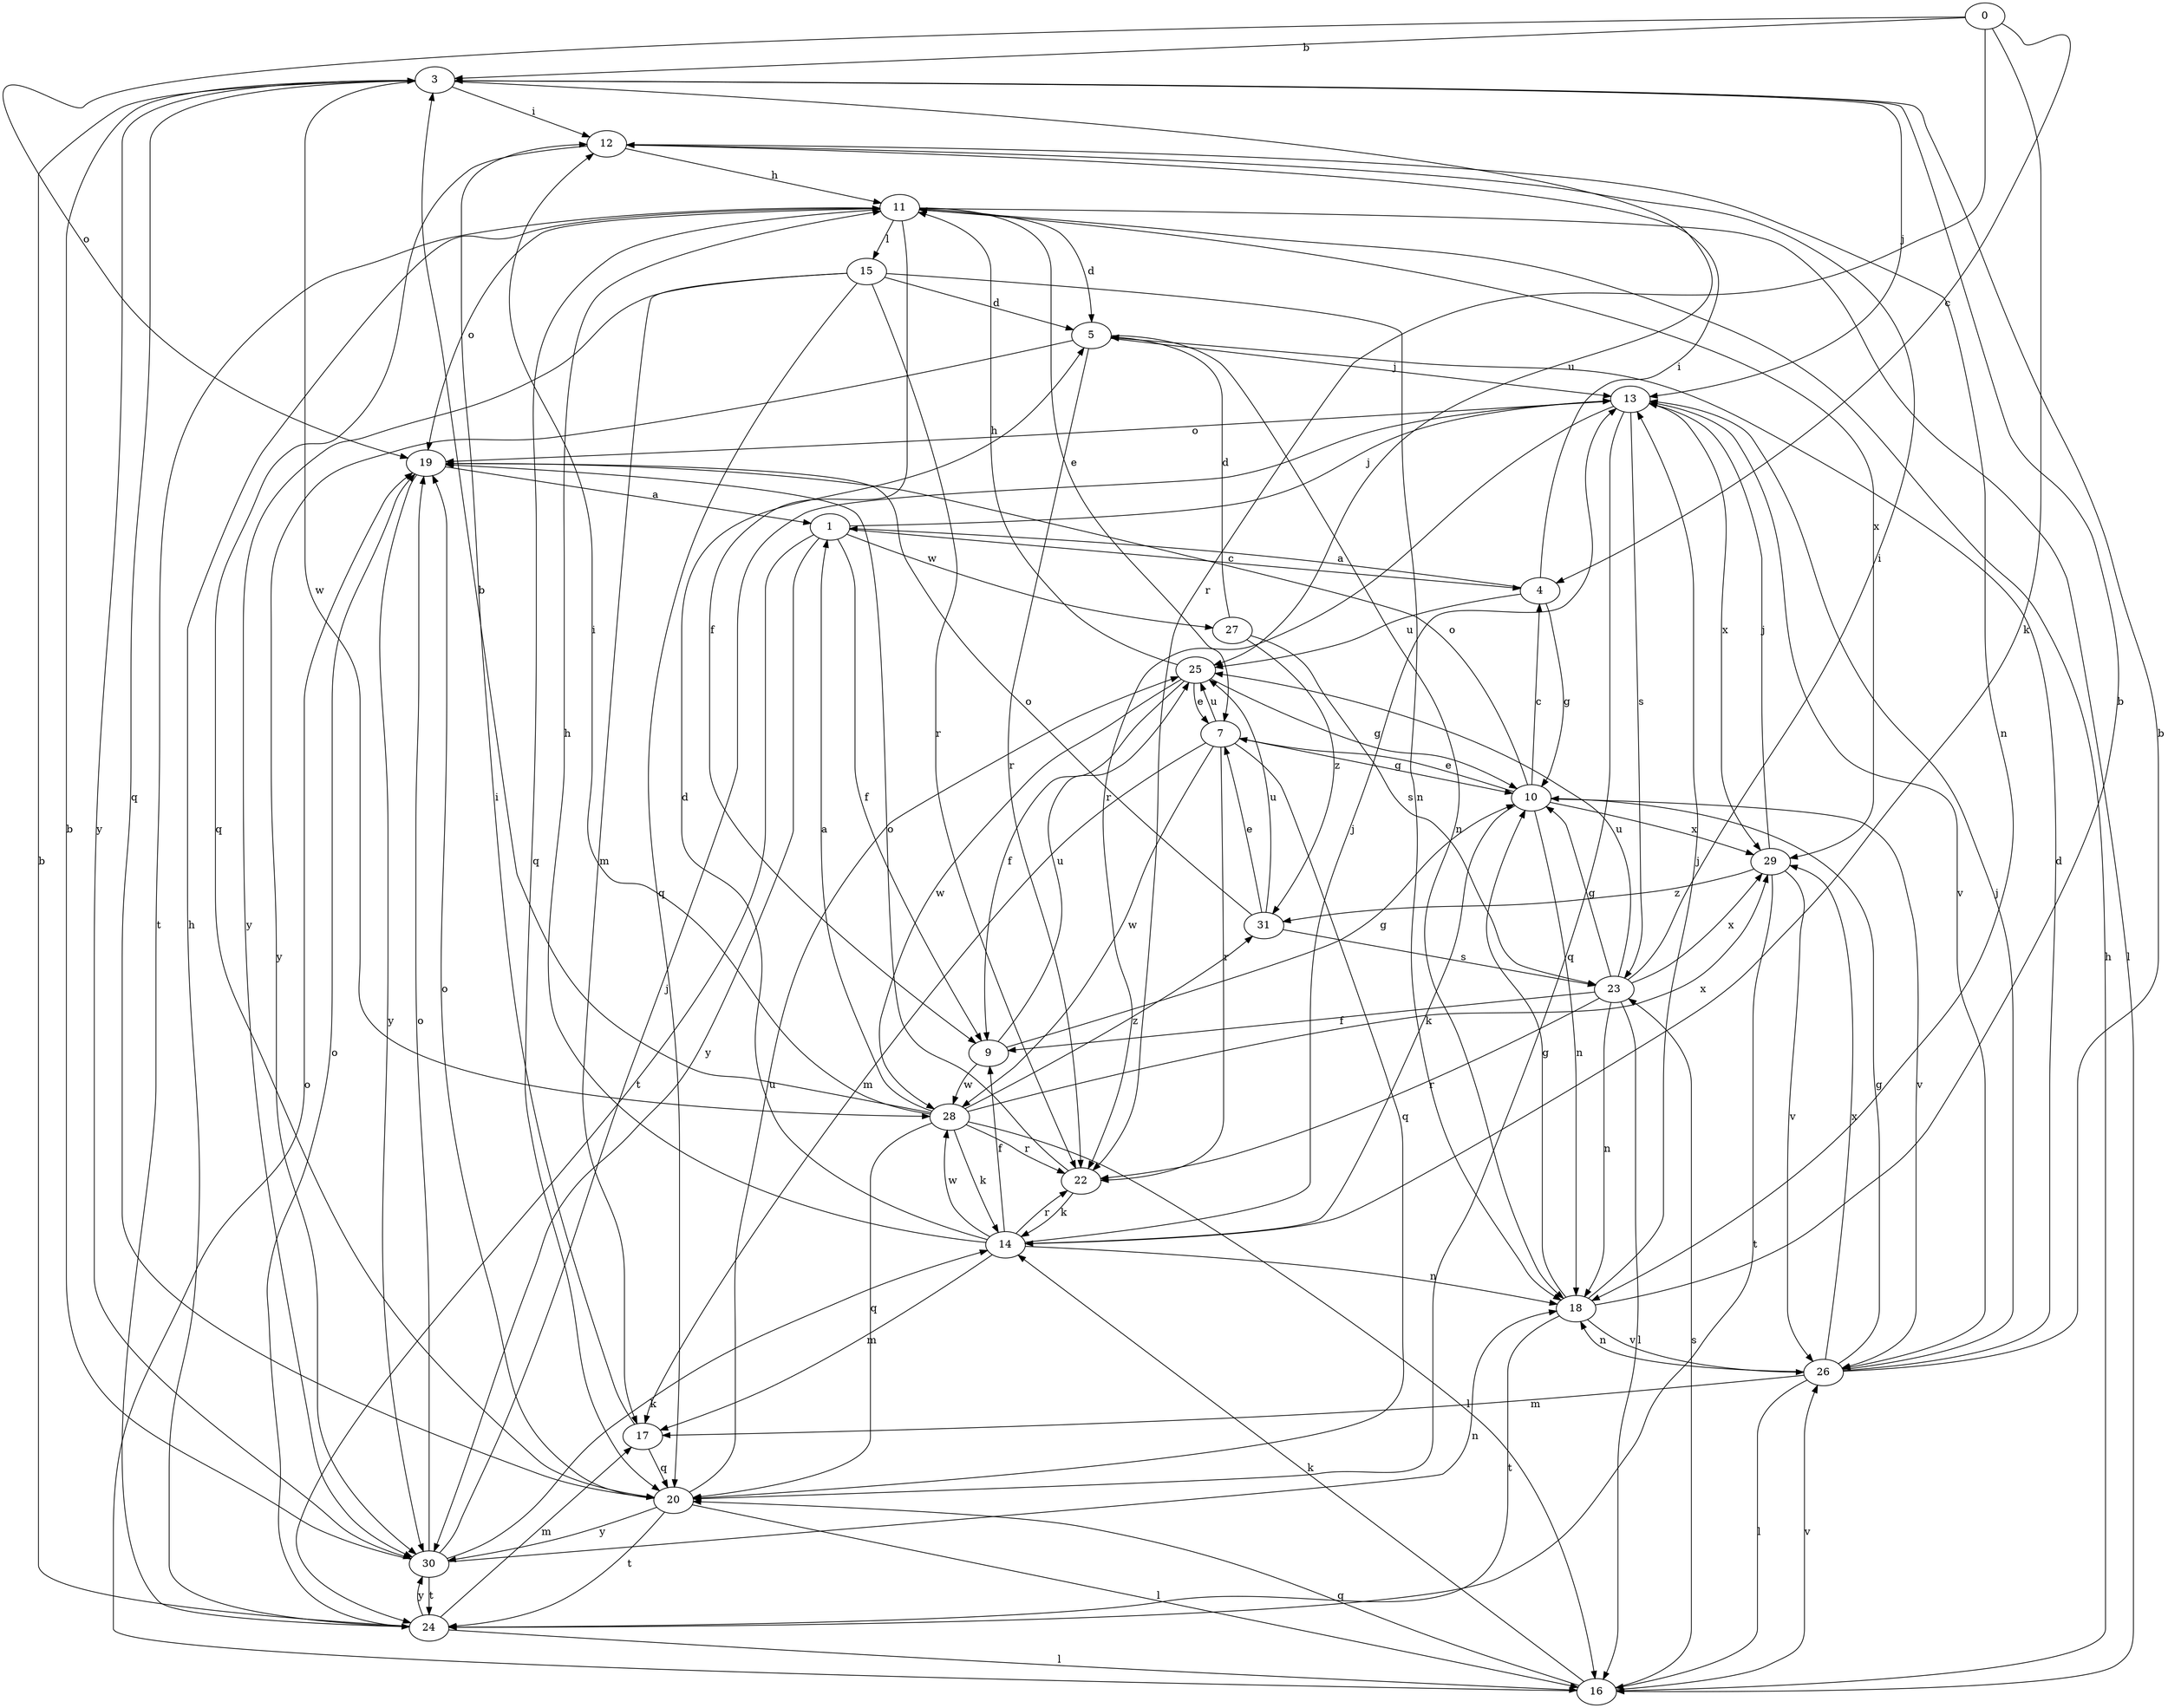 strict digraph  {
0;
1;
3;
4;
5;
7;
9;
10;
11;
12;
13;
14;
15;
16;
17;
18;
19;
20;
22;
23;
24;
25;
26;
27;
28;
29;
30;
31;
0 -> 3  [label=b];
0 -> 4  [label=c];
0 -> 14  [label=k];
0 -> 19  [label=o];
0 -> 22  [label=r];
1 -> 4  [label=c];
1 -> 9  [label=f];
1 -> 13  [label=j];
1 -> 24  [label=t];
1 -> 27  [label=w];
1 -> 30  [label=y];
3 -> 12  [label=i];
3 -> 13  [label=j];
3 -> 20  [label=q];
3 -> 25  [label=u];
3 -> 28  [label=w];
3 -> 30  [label=y];
4 -> 1  [label=a];
4 -> 10  [label=g];
4 -> 12  [label=i];
4 -> 25  [label=u];
5 -> 13  [label=j];
5 -> 18  [label=n];
5 -> 22  [label=r];
5 -> 30  [label=y];
7 -> 10  [label=g];
7 -> 17  [label=m];
7 -> 20  [label=q];
7 -> 22  [label=r];
7 -> 25  [label=u];
7 -> 28  [label=w];
9 -> 10  [label=g];
9 -> 25  [label=u];
9 -> 28  [label=w];
10 -> 4  [label=c];
10 -> 7  [label=e];
10 -> 14  [label=k];
10 -> 18  [label=n];
10 -> 19  [label=o];
10 -> 26  [label=v];
10 -> 29  [label=x];
11 -> 5  [label=d];
11 -> 7  [label=e];
11 -> 9  [label=f];
11 -> 15  [label=l];
11 -> 16  [label=l];
11 -> 19  [label=o];
11 -> 20  [label=q];
11 -> 24  [label=t];
11 -> 29  [label=x];
12 -> 11  [label=h];
12 -> 18  [label=n];
12 -> 20  [label=q];
13 -> 19  [label=o];
13 -> 20  [label=q];
13 -> 22  [label=r];
13 -> 23  [label=s];
13 -> 26  [label=v];
13 -> 29  [label=x];
14 -> 5  [label=d];
14 -> 9  [label=f];
14 -> 11  [label=h];
14 -> 13  [label=j];
14 -> 17  [label=m];
14 -> 18  [label=n];
14 -> 22  [label=r];
14 -> 28  [label=w];
15 -> 5  [label=d];
15 -> 17  [label=m];
15 -> 18  [label=n];
15 -> 20  [label=q];
15 -> 22  [label=r];
15 -> 30  [label=y];
16 -> 11  [label=h];
16 -> 14  [label=k];
16 -> 19  [label=o];
16 -> 20  [label=q];
16 -> 23  [label=s];
16 -> 26  [label=v];
17 -> 12  [label=i];
17 -> 20  [label=q];
18 -> 3  [label=b];
18 -> 10  [label=g];
18 -> 13  [label=j];
18 -> 24  [label=t];
18 -> 26  [label=v];
19 -> 1  [label=a];
19 -> 30  [label=y];
20 -> 16  [label=l];
20 -> 19  [label=o];
20 -> 24  [label=t];
20 -> 25  [label=u];
20 -> 30  [label=y];
22 -> 14  [label=k];
22 -> 19  [label=o];
23 -> 9  [label=f];
23 -> 10  [label=g];
23 -> 12  [label=i];
23 -> 16  [label=l];
23 -> 18  [label=n];
23 -> 22  [label=r];
23 -> 25  [label=u];
23 -> 29  [label=x];
24 -> 3  [label=b];
24 -> 11  [label=h];
24 -> 16  [label=l];
24 -> 17  [label=m];
24 -> 19  [label=o];
24 -> 30  [label=y];
25 -> 7  [label=e];
25 -> 9  [label=f];
25 -> 10  [label=g];
25 -> 11  [label=h];
25 -> 28  [label=w];
26 -> 3  [label=b];
26 -> 5  [label=d];
26 -> 10  [label=g];
26 -> 13  [label=j];
26 -> 16  [label=l];
26 -> 17  [label=m];
26 -> 18  [label=n];
26 -> 29  [label=x];
27 -> 5  [label=d];
27 -> 23  [label=s];
27 -> 31  [label=z];
28 -> 1  [label=a];
28 -> 3  [label=b];
28 -> 12  [label=i];
28 -> 14  [label=k];
28 -> 16  [label=l];
28 -> 20  [label=q];
28 -> 22  [label=r];
28 -> 29  [label=x];
28 -> 31  [label=z];
29 -> 13  [label=j];
29 -> 24  [label=t];
29 -> 26  [label=v];
29 -> 31  [label=z];
30 -> 3  [label=b];
30 -> 13  [label=j];
30 -> 14  [label=k];
30 -> 18  [label=n];
30 -> 19  [label=o];
30 -> 24  [label=t];
31 -> 7  [label=e];
31 -> 19  [label=o];
31 -> 23  [label=s];
31 -> 25  [label=u];
}
